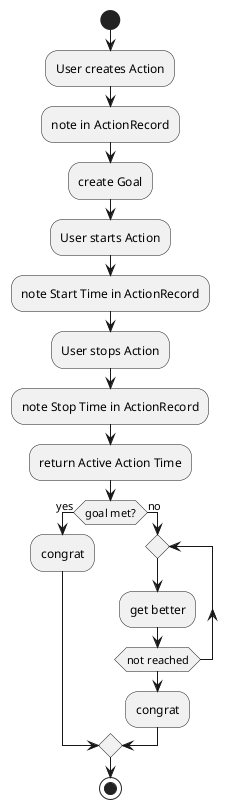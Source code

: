 @startuml Activity of NoCrastinate

start

:User creates Action;
:note in ActionRecord;
:create Goal;
:User starts Action;
:note Start Time in ActionRecord;
:User stops Action;
:note Stop Time in ActionRecord;
:return Active Action Time;
if (goal met?) then (yes)
    :congrat;
else(no)
repeat
    :get better;
    repeat while (not reached)
    :congrat;
endif
stop


@enduml